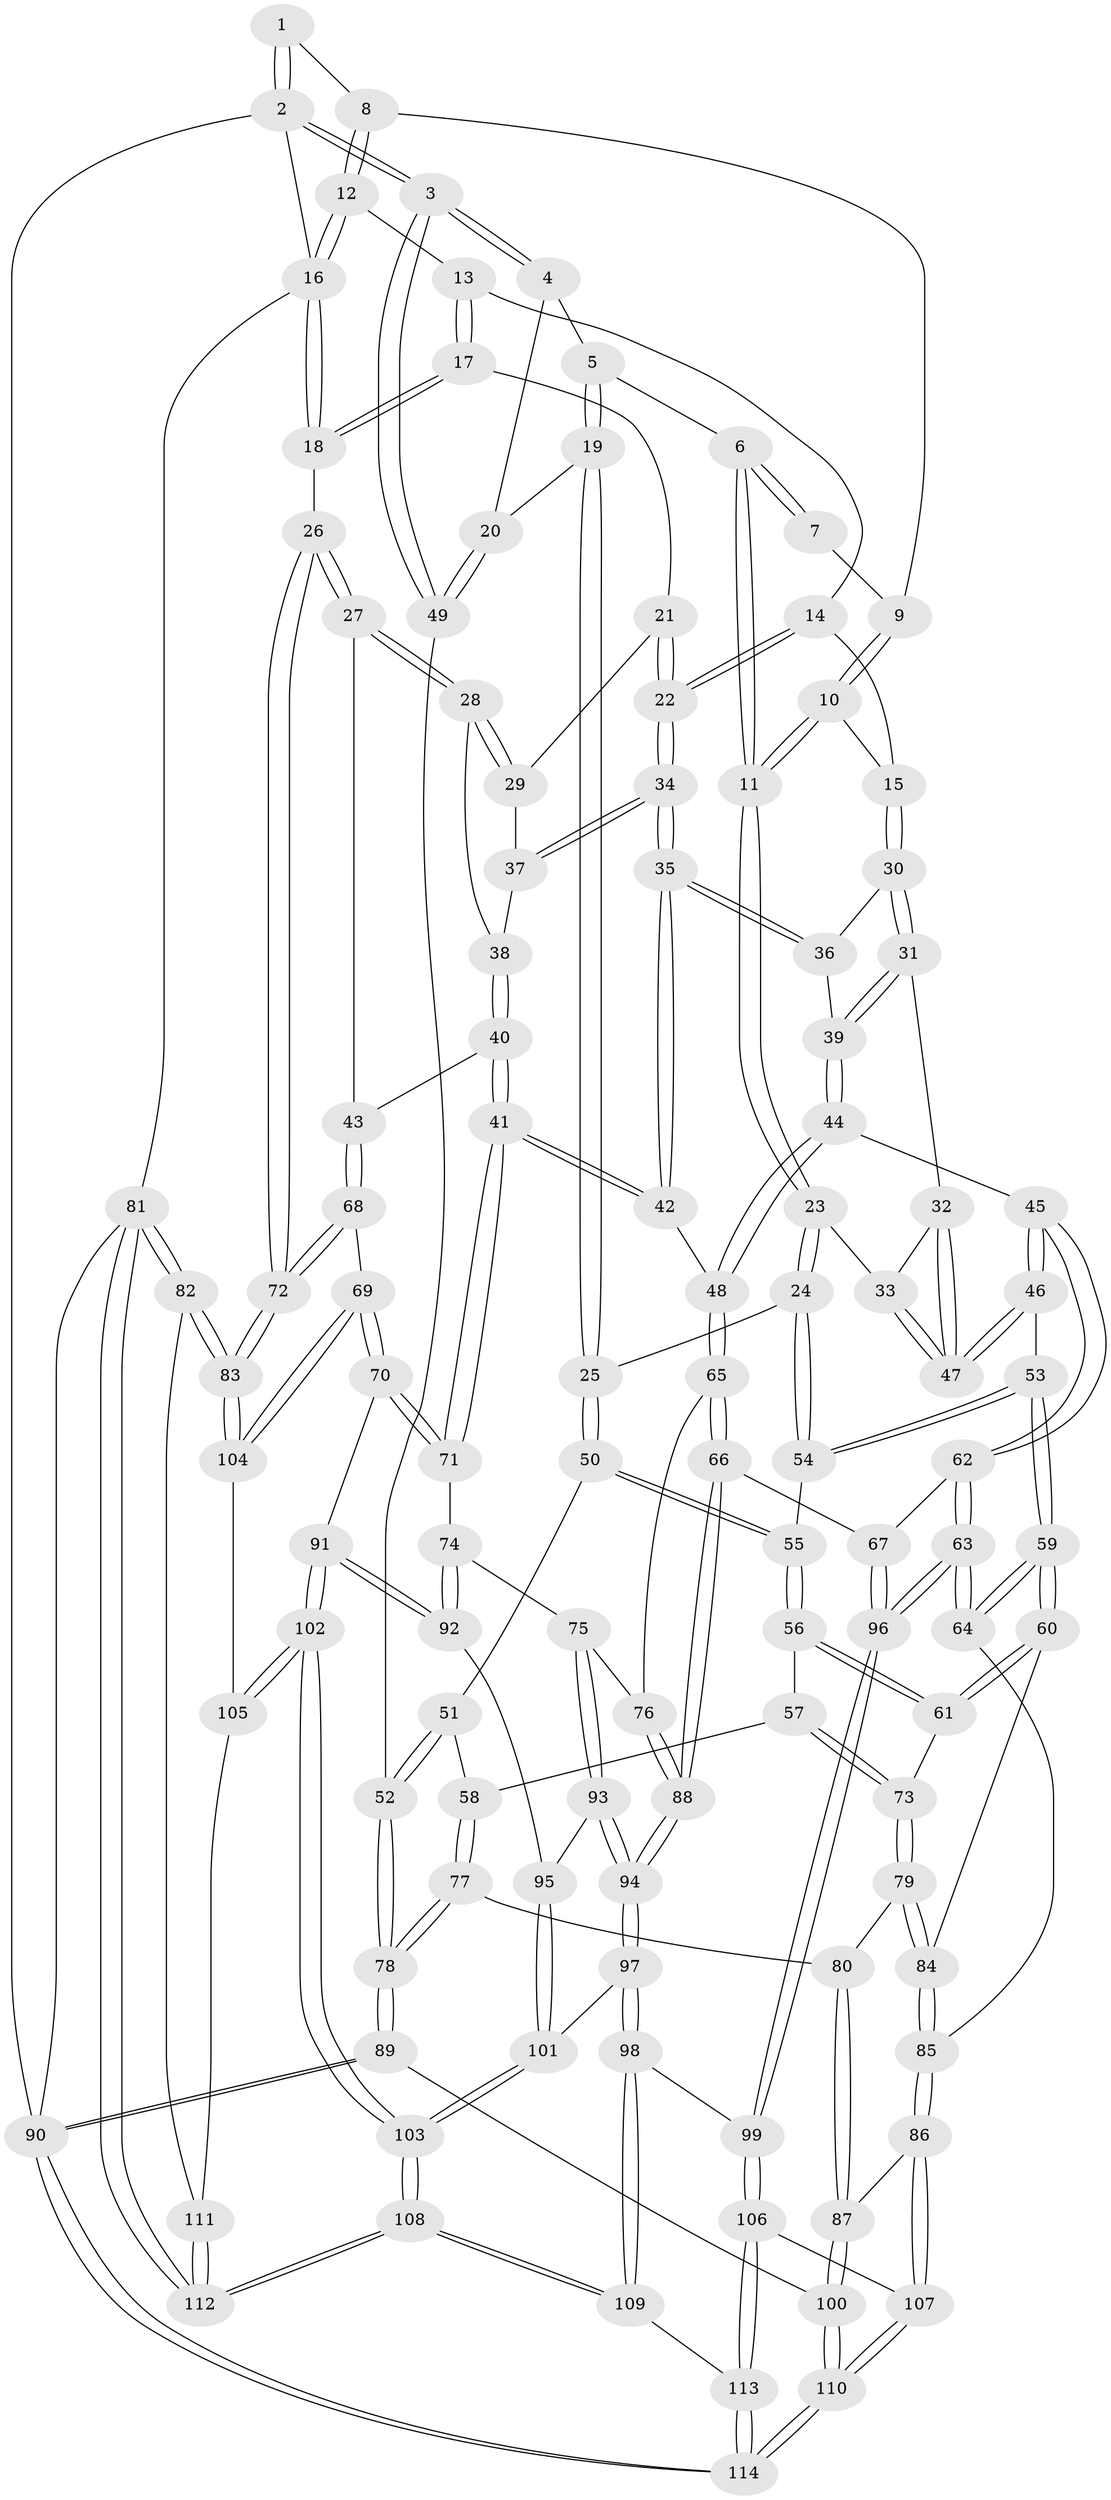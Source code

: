 // Generated by graph-tools (version 1.1) at 2025/17/03/09/25 04:17:05]
// undirected, 114 vertices, 282 edges
graph export_dot {
graph [start="1"]
  node [color=gray90,style=filled];
  1 [pos="+0.2607174500295704+0"];
  2 [pos="+0+0"];
  3 [pos="+0+0"];
  4 [pos="+0.09362144460125638+0.10413392955573388"];
  5 [pos="+0.11820222729771517+0.11806379148343046"];
  6 [pos="+0.19109116161841452+0.14586831614053858"];
  7 [pos="+0.25013048641901664+0"];
  8 [pos="+0.5323395105327395+0"];
  9 [pos="+0.316648462658151+0.060857701588102366"];
  10 [pos="+0.3245948700567309+0.14731558418122295"];
  11 [pos="+0.21251463626957182+0.17560286205831557"];
  12 [pos="+0.5580439684159468+0"];
  13 [pos="+0.5678508349857315+0"];
  14 [pos="+0.5559756755453725+0.06396518785150876"];
  15 [pos="+0.45984960680201475+0.14819168090653934"];
  16 [pos="+1+0"];
  17 [pos="+0.9463850939848643+0.11716386691912163"];
  18 [pos="+1+0"];
  19 [pos="+0+0.27899902942486315"];
  20 [pos="+0+0.2698220657043796"];
  21 [pos="+0.8876507145337686+0.1550536151335423"];
  22 [pos="+0.6489672276002232+0.1714310911693735"];
  23 [pos="+0.1940041518120446+0.2981643958859835"];
  24 [pos="+0.189933120076281+0.30285320612575445"];
  25 [pos="+0.13355306272422118+0.3278752742599712"];
  26 [pos="+1+0.41049651077184846"];
  27 [pos="+0.9147499878177247+0.45241408408871786"];
  28 [pos="+0.8486666736153313+0.3156344996721522"];
  29 [pos="+0.8483829302406725+0.2494538687951173"];
  30 [pos="+0.45907858592884426+0.15359492126688062"];
  31 [pos="+0.4185546725648765+0.27662504956477674"];
  32 [pos="+0.3709429149460115+0.3116712907078986"];
  33 [pos="+0.24487786850812998+0.3108869529685721"];
  34 [pos="+0.6608870927868489+0.24252501101498986"];
  35 [pos="+0.6329099291949041+0.36463482350236187"];
  36 [pos="+0.5303523318024146+0.3084015860244196"];
  37 [pos="+0.7475021420678392+0.27610275240819226"];
  38 [pos="+0.7776620254493785+0.31700575175900714"];
  39 [pos="+0.46532327220632336+0.33871533755338923"];
  40 [pos="+0.7137512317487396+0.49653228196553445"];
  41 [pos="+0.6829637562118149+0.4983359997513728"];
  42 [pos="+0.6391962599937414+0.48373262975931475"];
  43 [pos="+0.8264628850778933+0.5063369951951405"];
  44 [pos="+0.5034709248470836+0.5016659747884593"];
  45 [pos="+0.48287310083314805+0.5085752044479969"];
  46 [pos="+0.40723075755952476+0.49779231253047546"];
  47 [pos="+0.3982240825581901+0.47600704629149343"];
  48 [pos="+0.5942314325470077+0.49924056641323705"];
  49 [pos="+0+0.26201030910935175"];
  50 [pos="+0.07222864843043755+0.4645513018880232"];
  51 [pos="+0.06370765109655924+0.46941524031132176"];
  52 [pos="+0+0.4917287634965723"];
  53 [pos="+0.3156210015307657+0.5310865573859852"];
  54 [pos="+0.2697137949315928+0.51298147805953"];
  55 [pos="+0.18873458635610965+0.5355972411271076"];
  56 [pos="+0.1608701048630041+0.6007964462934832"];
  57 [pos="+0.08818692344815297+0.6182690778255954"];
  58 [pos="+0.06948692639588781+0.6138223437585067"];
  59 [pos="+0.28917333966324943+0.7006818613595235"];
  60 [pos="+0.22908954217302205+0.6846793447607666"];
  61 [pos="+0.1836270308264474+0.642371466056948"];
  62 [pos="+0.45325687652210184+0.6457846734261259"];
  63 [pos="+0.3484239496868035+0.777169459389624"];
  64 [pos="+0.32072735712415107+0.756167457044171"];
  65 [pos="+0.58283132269254+0.6130545691324687"];
  66 [pos="+0.5423056764433836+0.7246454405438346"];
  67 [pos="+0.5418902127945087+0.7245330888847367"];
  68 [pos="+0.8573590732224858+0.6159525266286283"];
  69 [pos="+0.8105554534360911+0.7557738360319519"];
  70 [pos="+0.8064990533991748+0.7556946509213386"];
  71 [pos="+0.698947656193867+0.6652925524150768"];
  72 [pos="+1+0.820935033407539"];
  73 [pos="+0.11906973054384247+0.6865925654589501"];
  74 [pos="+0.6545649715527682+0.7244345036007095"];
  75 [pos="+0.6526517840337103+0.724891649978311"];
  76 [pos="+0.6286865923996373+0.7192083198892193"];
  77 [pos="+0+0.6761976734962697"];
  78 [pos="+0+0.709504763486747"];
  79 [pos="+0.11778750433983737+0.7115542509011842"];
  80 [pos="+0.05170568241299355+0.7125104640443939"];
  81 [pos="+1+1"];
  82 [pos="+1+0.9055487593909859"];
  83 [pos="+1+0.8913427276974965"];
  84 [pos="+0.13576727454085713+0.7306628770325366"];
  85 [pos="+0.13483660386629187+0.8202524706983672"];
  86 [pos="+0.1166269862887062+0.8439335818731791"];
  87 [pos="+0.11234047231364178+0.8457754751203076"];
  88 [pos="+0.551736984902063+0.7370674493096255"];
  89 [pos="+0+0.8555716065923193"];
  90 [pos="+0+1"];
  91 [pos="+0.7296438317978566+0.7934753503248175"];
  92 [pos="+0.7109811726942137+0.7898029088572146"];
  93 [pos="+0.6322889581363149+0.7714708740704783"];
  94 [pos="+0.5560242206168137+0.803167759919471"];
  95 [pos="+0.6574610242865313+0.8166856084674337"];
  96 [pos="+0.34950180014736826+0.7792538605540165"];
  97 [pos="+0.547471110661834+0.8424773036223732"];
  98 [pos="+0.47375457905720414+0.8824847236324959"];
  99 [pos="+0.3639153983560462+0.8283061896723158"];
  100 [pos="+0.08617213076708471+0.8629453085703767"];
  101 [pos="+0.6201002407949201+0.8662886967209814"];
  102 [pos="+0.7182118848840395+0.931253048213917"];
  103 [pos="+0.6904928646142319+0.9511705175912405"];
  104 [pos="+0.855994378911257+0.8001986964374244"];
  105 [pos="+0.7819552013667419+0.9178913027795979"];
  106 [pos="+0.312501184050364+0.9018915550937173"];
  107 [pos="+0.24659069818016763+0.9229942458610071"];
  108 [pos="+0.599947989175427+1"];
  109 [pos="+0.5576470435521024+1"];
  110 [pos="+0.14297204311864403+1"];
  111 [pos="+0.805555893754876+0.9341699343469912"];
  112 [pos="+1+1"];
  113 [pos="+0.39619595868362006+1"];
  114 [pos="+0.09817103415375501+1"];
  1 -- 2;
  1 -- 2;
  1 -- 8;
  2 -- 3;
  2 -- 3;
  2 -- 16;
  2 -- 90;
  3 -- 4;
  3 -- 4;
  3 -- 49;
  3 -- 49;
  4 -- 5;
  4 -- 20;
  5 -- 6;
  5 -- 19;
  5 -- 19;
  6 -- 7;
  6 -- 7;
  6 -- 11;
  6 -- 11;
  7 -- 9;
  8 -- 9;
  8 -- 12;
  8 -- 12;
  9 -- 10;
  9 -- 10;
  10 -- 11;
  10 -- 11;
  10 -- 15;
  11 -- 23;
  11 -- 23;
  12 -- 13;
  12 -- 16;
  12 -- 16;
  13 -- 14;
  13 -- 17;
  13 -- 17;
  14 -- 15;
  14 -- 22;
  14 -- 22;
  15 -- 30;
  15 -- 30;
  16 -- 18;
  16 -- 18;
  16 -- 81;
  17 -- 18;
  17 -- 18;
  17 -- 21;
  18 -- 26;
  19 -- 20;
  19 -- 25;
  19 -- 25;
  20 -- 49;
  20 -- 49;
  21 -- 22;
  21 -- 22;
  21 -- 29;
  22 -- 34;
  22 -- 34;
  23 -- 24;
  23 -- 24;
  23 -- 33;
  24 -- 25;
  24 -- 54;
  24 -- 54;
  25 -- 50;
  25 -- 50;
  26 -- 27;
  26 -- 27;
  26 -- 72;
  26 -- 72;
  27 -- 28;
  27 -- 28;
  27 -- 43;
  28 -- 29;
  28 -- 29;
  28 -- 38;
  29 -- 37;
  30 -- 31;
  30 -- 31;
  30 -- 36;
  31 -- 32;
  31 -- 39;
  31 -- 39;
  32 -- 33;
  32 -- 47;
  32 -- 47;
  33 -- 47;
  33 -- 47;
  34 -- 35;
  34 -- 35;
  34 -- 37;
  34 -- 37;
  35 -- 36;
  35 -- 36;
  35 -- 42;
  35 -- 42;
  36 -- 39;
  37 -- 38;
  38 -- 40;
  38 -- 40;
  39 -- 44;
  39 -- 44;
  40 -- 41;
  40 -- 41;
  40 -- 43;
  41 -- 42;
  41 -- 42;
  41 -- 71;
  41 -- 71;
  42 -- 48;
  43 -- 68;
  43 -- 68;
  44 -- 45;
  44 -- 48;
  44 -- 48;
  45 -- 46;
  45 -- 46;
  45 -- 62;
  45 -- 62;
  46 -- 47;
  46 -- 47;
  46 -- 53;
  48 -- 65;
  48 -- 65;
  49 -- 52;
  50 -- 51;
  50 -- 55;
  50 -- 55;
  51 -- 52;
  51 -- 52;
  51 -- 58;
  52 -- 78;
  52 -- 78;
  53 -- 54;
  53 -- 54;
  53 -- 59;
  53 -- 59;
  54 -- 55;
  55 -- 56;
  55 -- 56;
  56 -- 57;
  56 -- 61;
  56 -- 61;
  57 -- 58;
  57 -- 73;
  57 -- 73;
  58 -- 77;
  58 -- 77;
  59 -- 60;
  59 -- 60;
  59 -- 64;
  59 -- 64;
  60 -- 61;
  60 -- 61;
  60 -- 84;
  61 -- 73;
  62 -- 63;
  62 -- 63;
  62 -- 67;
  63 -- 64;
  63 -- 64;
  63 -- 96;
  63 -- 96;
  64 -- 85;
  65 -- 66;
  65 -- 66;
  65 -- 76;
  66 -- 67;
  66 -- 88;
  66 -- 88;
  67 -- 96;
  67 -- 96;
  68 -- 69;
  68 -- 72;
  68 -- 72;
  69 -- 70;
  69 -- 70;
  69 -- 104;
  69 -- 104;
  70 -- 71;
  70 -- 71;
  70 -- 91;
  71 -- 74;
  72 -- 83;
  72 -- 83;
  73 -- 79;
  73 -- 79;
  74 -- 75;
  74 -- 92;
  74 -- 92;
  75 -- 76;
  75 -- 93;
  75 -- 93;
  76 -- 88;
  76 -- 88;
  77 -- 78;
  77 -- 78;
  77 -- 80;
  78 -- 89;
  78 -- 89;
  79 -- 80;
  79 -- 84;
  79 -- 84;
  80 -- 87;
  80 -- 87;
  81 -- 82;
  81 -- 82;
  81 -- 112;
  81 -- 112;
  81 -- 90;
  82 -- 83;
  82 -- 83;
  82 -- 111;
  83 -- 104;
  83 -- 104;
  84 -- 85;
  84 -- 85;
  85 -- 86;
  85 -- 86;
  86 -- 87;
  86 -- 107;
  86 -- 107;
  87 -- 100;
  87 -- 100;
  88 -- 94;
  88 -- 94;
  89 -- 90;
  89 -- 90;
  89 -- 100;
  90 -- 114;
  90 -- 114;
  91 -- 92;
  91 -- 92;
  91 -- 102;
  91 -- 102;
  92 -- 95;
  93 -- 94;
  93 -- 94;
  93 -- 95;
  94 -- 97;
  94 -- 97;
  95 -- 101;
  95 -- 101;
  96 -- 99;
  96 -- 99;
  97 -- 98;
  97 -- 98;
  97 -- 101;
  98 -- 99;
  98 -- 109;
  98 -- 109;
  99 -- 106;
  99 -- 106;
  100 -- 110;
  100 -- 110;
  101 -- 103;
  101 -- 103;
  102 -- 103;
  102 -- 103;
  102 -- 105;
  102 -- 105;
  103 -- 108;
  103 -- 108;
  104 -- 105;
  105 -- 111;
  106 -- 107;
  106 -- 113;
  106 -- 113;
  107 -- 110;
  107 -- 110;
  108 -- 109;
  108 -- 109;
  108 -- 112;
  108 -- 112;
  109 -- 113;
  110 -- 114;
  110 -- 114;
  111 -- 112;
  111 -- 112;
  113 -- 114;
  113 -- 114;
}
